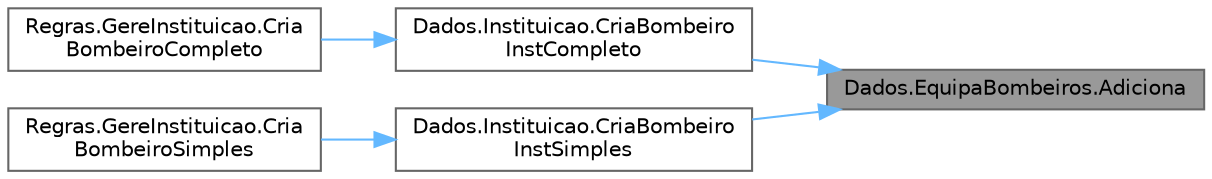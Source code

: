 digraph "Dados.EquipaBombeiros.Adiciona"
{
 // LATEX_PDF_SIZE
  bgcolor="transparent";
  edge [fontname=Helvetica,fontsize=10,labelfontname=Helvetica,labelfontsize=10];
  node [fontname=Helvetica,fontsize=10,shape=box,height=0.2,width=0.4];
  rankdir="RL";
  Node1 [id="Node000001",label="Dados.EquipaBombeiros.Adiciona",height=0.2,width=0.4,color="gray40", fillcolor="grey60", style="filled", fontcolor="black",tooltip="Funcao que adiciona bombeiro no dicionario da equipa de bombeiros."];
  Node1 -> Node2 [id="edge1_Node000001_Node000002",dir="back",color="steelblue1",style="solid",tooltip=" "];
  Node2 [id="Node000002",label="Dados.Instituicao.CriaBombeiro\lInstCompleto",height=0.2,width=0.4,color="grey40", fillcolor="white", style="filled",URL="$class_dados_1_1_instituicao.html#a9b1d3b744509ce85ddabc68ca0766786",tooltip="Funcao que adiciona um bombeiro na lista da equipa de bombeiros da instituicao."];
  Node2 -> Node3 [id="edge2_Node000002_Node000003",dir="back",color="steelblue1",style="solid",tooltip=" "];
  Node3 [id="Node000003",label="Regras.GereInstituicao.Cria\lBombeiroCompleto",height=0.2,width=0.4,color="grey40", fillcolor="white", style="filled",URL="$class_regras_1_1_gere_instituicao.html#ad08ef028e4d652fc95748d1599eef460",tooltip="Funcao que cria bombeiro completo."];
  Node1 -> Node4 [id="edge3_Node000001_Node000004",dir="back",color="steelblue1",style="solid",tooltip=" "];
  Node4 [id="Node000004",label="Dados.Instituicao.CriaBombeiro\lInstSimples",height=0.2,width=0.4,color="grey40", fillcolor="white", style="filled",URL="$class_dados_1_1_instituicao.html#ab6550f84ba64cd447ce9d52f88188107",tooltip=" "];
  Node4 -> Node5 [id="edge4_Node000004_Node000005",dir="back",color="steelblue1",style="solid",tooltip=" "];
  Node5 [id="Node000005",label="Regras.GereInstituicao.Cria\lBombeiroSimples",height=0.2,width=0.4,color="grey40", fillcolor="white", style="filled",URL="$class_regras_1_1_gere_instituicao.html#ab4a44bd484ec4a77c502f594f4ceffa2",tooltip="Funcao que cria um bombeiro simples."];
}
